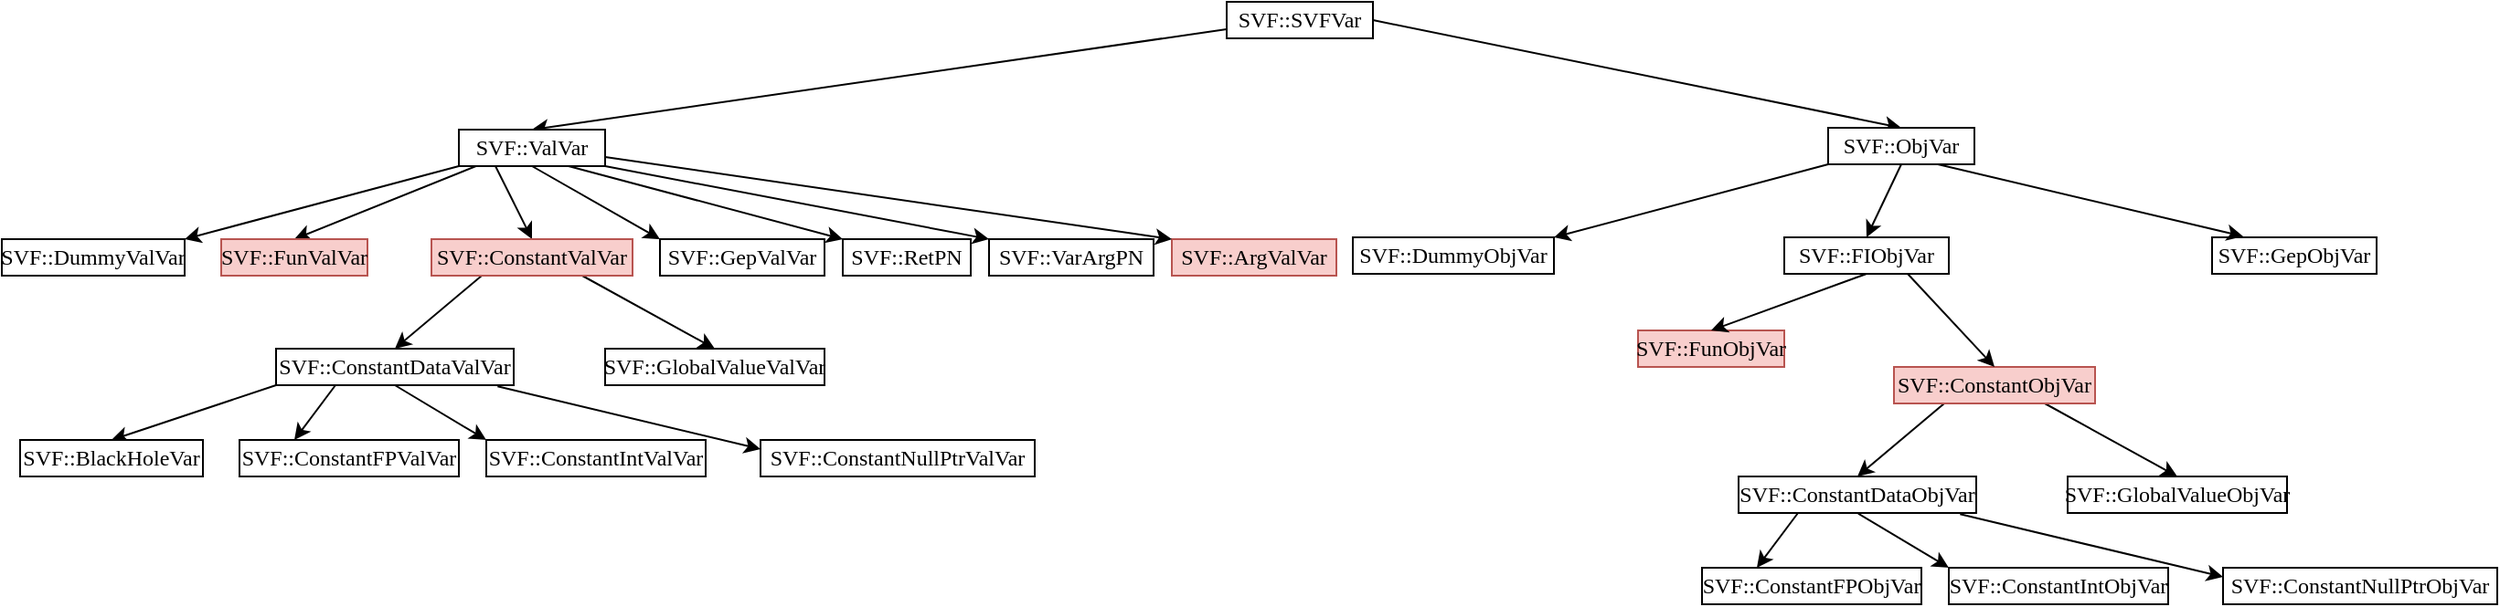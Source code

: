 <mxfile version="24.0.4" type="device">
  <diagram name="第 1 页" id="oaBwvU0hBXUBrq2sIcGb">
    <mxGraphModel dx="1591" dy="1081" grid="1" gridSize="10" guides="1" tooltips="1" connect="1" arrows="1" fold="1" page="1" pageScale="1" pageWidth="3100" pageHeight="1400" math="0" shadow="0">
      <root>
        <mxCell id="0" />
        <mxCell id="1" parent="0" />
        <mxCell id="kdsYvHtpewpyibcica4u-59" style="rounded=0;orthogonalLoop=1;jettySize=auto;html=1;exitX=0;exitY=0.75;exitDx=0;exitDy=0;entryX=0.5;entryY=0;entryDx=0;entryDy=0;" edge="1" parent="1" source="kdsYvHtpewpyibcica4u-2" target="kdsYvHtpewpyibcica4u-3">
          <mxGeometry relative="1" as="geometry" />
        </mxCell>
        <mxCell id="kdsYvHtpewpyibcica4u-60" style="rounded=0;orthogonalLoop=1;jettySize=auto;html=1;exitX=1;exitY=0.5;exitDx=0;exitDy=0;entryX=0.5;entryY=0;entryDx=0;entryDy=0;" edge="1" parent="1" source="kdsYvHtpewpyibcica4u-2" target="kdsYvHtpewpyibcica4u-35">
          <mxGeometry relative="1" as="geometry" />
        </mxCell>
        <mxCell id="kdsYvHtpewpyibcica4u-2" value="&lt;font face=&quot;Linux Libertine&quot;&gt;SVF::SVFVar&lt;/font&gt;" style="rounded=0;whiteSpace=wrap;html=1;" vertex="1" parent="1">
          <mxGeometry x="830" y="370" width="80" height="20" as="geometry" />
        </mxCell>
        <mxCell id="kdsYvHtpewpyibcica4u-13" style="rounded=0;orthogonalLoop=1;jettySize=auto;html=1;exitX=0.14;exitY=0.964;exitDx=0;exitDy=0;entryX=0.5;entryY=0;entryDx=0;entryDy=0;exitPerimeter=0;" edge="1" parent="1" source="kdsYvHtpewpyibcica4u-3" target="kdsYvHtpewpyibcica4u-5">
          <mxGeometry relative="1" as="geometry" />
        </mxCell>
        <mxCell id="kdsYvHtpewpyibcica4u-14" style="rounded=0;orthogonalLoop=1;jettySize=auto;html=1;exitX=0.25;exitY=1;exitDx=0;exitDy=0;entryX=0.5;entryY=0;entryDx=0;entryDy=0;" edge="1" parent="1" source="kdsYvHtpewpyibcica4u-3" target="kdsYvHtpewpyibcica4u-6">
          <mxGeometry relative="1" as="geometry" />
        </mxCell>
        <mxCell id="kdsYvHtpewpyibcica4u-24" style="rounded=0;orthogonalLoop=1;jettySize=auto;html=1;exitX=0.5;exitY=1;exitDx=0;exitDy=0;entryX=0;entryY=0;entryDx=0;entryDy=0;" edge="1" parent="1" source="kdsYvHtpewpyibcica4u-3" target="kdsYvHtpewpyibcica4u-21">
          <mxGeometry relative="1" as="geometry" />
        </mxCell>
        <mxCell id="kdsYvHtpewpyibcica4u-25" style="rounded=0;orthogonalLoop=1;jettySize=auto;html=1;exitX=0.75;exitY=1;exitDx=0;exitDy=0;entryX=0;entryY=0;entryDx=0;entryDy=0;" edge="1" parent="1" source="kdsYvHtpewpyibcica4u-3" target="kdsYvHtpewpyibcica4u-22">
          <mxGeometry relative="1" as="geometry" />
        </mxCell>
        <mxCell id="kdsYvHtpewpyibcica4u-26" style="rounded=0;orthogonalLoop=1;jettySize=auto;html=1;exitX=1;exitY=1;exitDx=0;exitDy=0;entryX=0;entryY=0;entryDx=0;entryDy=0;" edge="1" parent="1" source="kdsYvHtpewpyibcica4u-3" target="kdsYvHtpewpyibcica4u-23">
          <mxGeometry relative="1" as="geometry" />
        </mxCell>
        <mxCell id="kdsYvHtpewpyibcica4u-28" style="rounded=0;orthogonalLoop=1;jettySize=auto;html=1;exitX=0;exitY=1;exitDx=0;exitDy=0;entryX=1;entryY=0;entryDx=0;entryDy=0;" edge="1" parent="1" source="kdsYvHtpewpyibcica4u-3" target="kdsYvHtpewpyibcica4u-27">
          <mxGeometry relative="1" as="geometry" />
        </mxCell>
        <mxCell id="kdsYvHtpewpyibcica4u-3" value="&lt;font face=&quot;Linux Libertine&quot;&gt;SVF::ValVar&lt;/font&gt;" style="rounded=0;whiteSpace=wrap;html=1;" vertex="1" parent="1">
          <mxGeometry x="410" y="440" width="80" height="20" as="geometry" />
        </mxCell>
        <mxCell id="kdsYvHtpewpyibcica4u-5" value="&lt;font face=&quot;Linux Libertine&quot;&gt;SVF::FunValVar&lt;/font&gt;" style="rounded=0;whiteSpace=wrap;html=1;fillColor=#f8cecc;strokeColor=#b85450;" vertex="1" parent="1">
          <mxGeometry x="280" y="500" width="80" height="20" as="geometry" />
        </mxCell>
        <mxCell id="kdsYvHtpewpyibcica4u-15" style="rounded=0;orthogonalLoop=1;jettySize=auto;html=1;exitX=0.25;exitY=1;exitDx=0;exitDy=0;entryX=0.5;entryY=0;entryDx=0;entryDy=0;" edge="1" parent="1" source="kdsYvHtpewpyibcica4u-6" target="kdsYvHtpewpyibcica4u-7">
          <mxGeometry relative="1" as="geometry" />
        </mxCell>
        <mxCell id="kdsYvHtpewpyibcica4u-16" style="rounded=0;orthogonalLoop=1;jettySize=auto;html=1;exitX=0.75;exitY=1;exitDx=0;exitDy=0;entryX=0.5;entryY=0;entryDx=0;entryDy=0;" edge="1" parent="1" source="kdsYvHtpewpyibcica4u-6" target="kdsYvHtpewpyibcica4u-8">
          <mxGeometry relative="1" as="geometry" />
        </mxCell>
        <mxCell id="kdsYvHtpewpyibcica4u-6" value="&lt;font face=&quot;Linux Libertine&quot;&gt;SVF::ConstantValVar&lt;/font&gt;" style="rounded=0;whiteSpace=wrap;html=1;fillColor=#f8cecc;strokeColor=#b85450;" vertex="1" parent="1">
          <mxGeometry x="395" y="500" width="110" height="20" as="geometry" />
        </mxCell>
        <mxCell id="kdsYvHtpewpyibcica4u-17" style="rounded=0;orthogonalLoop=1;jettySize=auto;html=1;exitX=0;exitY=1;exitDx=0;exitDy=0;entryX=0.5;entryY=0;entryDx=0;entryDy=0;" edge="1" parent="1" source="kdsYvHtpewpyibcica4u-7" target="kdsYvHtpewpyibcica4u-9">
          <mxGeometry relative="1" as="geometry" />
        </mxCell>
        <mxCell id="kdsYvHtpewpyibcica4u-18" style="rounded=0;orthogonalLoop=1;jettySize=auto;html=1;exitX=0.25;exitY=1;exitDx=0;exitDy=0;entryX=0.25;entryY=0;entryDx=0;entryDy=0;" edge="1" parent="1" source="kdsYvHtpewpyibcica4u-7" target="kdsYvHtpewpyibcica4u-10">
          <mxGeometry relative="1" as="geometry" />
        </mxCell>
        <mxCell id="kdsYvHtpewpyibcica4u-19" style="rounded=0;orthogonalLoop=1;jettySize=auto;html=1;exitX=0.5;exitY=1;exitDx=0;exitDy=0;entryX=0;entryY=0;entryDx=0;entryDy=0;" edge="1" parent="1" source="kdsYvHtpewpyibcica4u-7" target="kdsYvHtpewpyibcica4u-11">
          <mxGeometry relative="1" as="geometry" />
        </mxCell>
        <mxCell id="kdsYvHtpewpyibcica4u-20" style="rounded=0;orthogonalLoop=1;jettySize=auto;html=1;exitX=0.932;exitY=1.033;exitDx=0;exitDy=0;entryX=0;entryY=0.25;entryDx=0;entryDy=0;exitPerimeter=0;" edge="1" parent="1" source="kdsYvHtpewpyibcica4u-7" target="kdsYvHtpewpyibcica4u-12">
          <mxGeometry relative="1" as="geometry" />
        </mxCell>
        <mxCell id="kdsYvHtpewpyibcica4u-7" value="&lt;font face=&quot;Linux Libertine&quot;&gt;SVF::ConstantDataValVar&lt;/font&gt;" style="rounded=0;whiteSpace=wrap;html=1;" vertex="1" parent="1">
          <mxGeometry x="310" y="560" width="130" height="20" as="geometry" />
        </mxCell>
        <mxCell id="kdsYvHtpewpyibcica4u-8" value="&lt;font face=&quot;Linux Libertine&quot;&gt;SVF::GlobalValueValVar&lt;/font&gt;" style="rounded=0;whiteSpace=wrap;html=1;" vertex="1" parent="1">
          <mxGeometry x="490" y="560" width="120" height="20" as="geometry" />
        </mxCell>
        <mxCell id="kdsYvHtpewpyibcica4u-9" value="&lt;font face=&quot;Linux Libertine&quot;&gt;SVF::BlackHoleVar&lt;/font&gt;" style="rounded=0;whiteSpace=wrap;html=1;" vertex="1" parent="1">
          <mxGeometry x="170" y="610" width="100" height="20" as="geometry" />
        </mxCell>
        <mxCell id="kdsYvHtpewpyibcica4u-10" value="&lt;font face=&quot;Linux Libertine&quot;&gt;SVF::ConstantFPValVar&lt;/font&gt;" style="rounded=0;whiteSpace=wrap;html=1;" vertex="1" parent="1">
          <mxGeometry x="290" y="610" width="120" height="20" as="geometry" />
        </mxCell>
        <mxCell id="kdsYvHtpewpyibcica4u-11" value="&lt;font face=&quot;Linux Libertine&quot;&gt;SVF::ConstantIntValVar&lt;/font&gt;" style="rounded=0;whiteSpace=wrap;html=1;" vertex="1" parent="1">
          <mxGeometry x="425" y="610" width="120" height="20" as="geometry" />
        </mxCell>
        <mxCell id="kdsYvHtpewpyibcica4u-12" value="&lt;font face=&quot;Linux Libertine&quot;&gt;SVF::ConstantNullPtrValVar&lt;/font&gt;" style="rounded=0;whiteSpace=wrap;html=1;" vertex="1" parent="1">
          <mxGeometry x="575" y="610" width="150" height="20" as="geometry" />
        </mxCell>
        <mxCell id="kdsYvHtpewpyibcica4u-21" value="&lt;font face=&quot;Linux Libertine&quot;&gt;SVF::GepValVar&lt;/font&gt;" style="rounded=0;whiteSpace=wrap;html=1;" vertex="1" parent="1">
          <mxGeometry x="520" y="500" width="90" height="20" as="geometry" />
        </mxCell>
        <mxCell id="kdsYvHtpewpyibcica4u-22" value="&lt;font face=&quot;Linux Libertine&quot;&gt;SVF::RetPN&lt;/font&gt;" style="rounded=0;whiteSpace=wrap;html=1;" vertex="1" parent="1">
          <mxGeometry x="620" y="500" width="70" height="20" as="geometry" />
        </mxCell>
        <mxCell id="kdsYvHtpewpyibcica4u-23" value="&lt;font face=&quot;Linux Libertine&quot;&gt;SVF::VarArgPN&lt;/font&gt;" style="rounded=0;whiteSpace=wrap;html=1;" vertex="1" parent="1">
          <mxGeometry x="700" y="500" width="90" height="20" as="geometry" />
        </mxCell>
        <mxCell id="kdsYvHtpewpyibcica4u-27" value="&lt;font face=&quot;Linux Libertine&quot;&gt;SVF::DummyValVar&lt;/font&gt;" style="rounded=0;whiteSpace=wrap;html=1;" vertex="1" parent="1">
          <mxGeometry x="160" y="500" width="100" height="20" as="geometry" />
        </mxCell>
        <mxCell id="kdsYvHtpewpyibcica4u-31" style="rounded=0;orthogonalLoop=1;jettySize=auto;html=1;exitX=0.5;exitY=1;exitDx=0;exitDy=0;entryX=0.5;entryY=0;entryDx=0;entryDy=0;" edge="1" parent="1" source="kdsYvHtpewpyibcica4u-35" target="kdsYvHtpewpyibcica4u-50">
          <mxGeometry relative="1" as="geometry" />
        </mxCell>
        <mxCell id="kdsYvHtpewpyibcica4u-34" style="rounded=0;orthogonalLoop=1;jettySize=auto;html=1;exitX=0;exitY=1;exitDx=0;exitDy=0;entryX=1;entryY=0;entryDx=0;entryDy=0;" edge="1" parent="1" source="kdsYvHtpewpyibcica4u-35" target="kdsYvHtpewpyibcica4u-53">
          <mxGeometry relative="1" as="geometry" />
        </mxCell>
        <mxCell id="kdsYvHtpewpyibcica4u-35" value="&lt;font face=&quot;Linux Libertine&quot;&gt;SVF::ObjVar&lt;/font&gt;" style="rounded=0;whiteSpace=wrap;html=1;" vertex="1" parent="1">
          <mxGeometry x="1159" y="439" width="80" height="20" as="geometry" />
        </mxCell>
        <mxCell id="kdsYvHtpewpyibcica4u-36" value="&lt;font face=&quot;Linux Libertine&quot;&gt;SVF::FunObjVar&lt;/font&gt;" style="rounded=0;whiteSpace=wrap;html=1;fillColor=#f8cecc;strokeColor=#b85450;" vertex="1" parent="1">
          <mxGeometry x="1055" y="550" width="80" height="20" as="geometry" />
        </mxCell>
        <mxCell id="kdsYvHtpewpyibcica4u-37" style="rounded=0;orthogonalLoop=1;jettySize=auto;html=1;exitX=0.25;exitY=1;exitDx=0;exitDy=0;entryX=0.5;entryY=0;entryDx=0;entryDy=0;" edge="1" parent="1" source="kdsYvHtpewpyibcica4u-39" target="kdsYvHtpewpyibcica4u-44">
          <mxGeometry relative="1" as="geometry" />
        </mxCell>
        <mxCell id="kdsYvHtpewpyibcica4u-38" style="rounded=0;orthogonalLoop=1;jettySize=auto;html=1;exitX=0.75;exitY=1;exitDx=0;exitDy=0;entryX=0.5;entryY=0;entryDx=0;entryDy=0;" edge="1" parent="1" source="kdsYvHtpewpyibcica4u-39" target="kdsYvHtpewpyibcica4u-45">
          <mxGeometry relative="1" as="geometry" />
        </mxCell>
        <mxCell id="kdsYvHtpewpyibcica4u-39" value="&lt;font face=&quot;Linux Libertine&quot;&gt;SVF::ConstantObjVar&lt;/font&gt;" style="rounded=0;whiteSpace=wrap;html=1;fillColor=#f8cecc;strokeColor=#b85450;" vertex="1" parent="1">
          <mxGeometry x="1195" y="570" width="110" height="20" as="geometry" />
        </mxCell>
        <mxCell id="kdsYvHtpewpyibcica4u-41" style="rounded=0;orthogonalLoop=1;jettySize=auto;html=1;exitX=0.25;exitY=1;exitDx=0;exitDy=0;entryX=0.25;entryY=0;entryDx=0;entryDy=0;" edge="1" parent="1" source="kdsYvHtpewpyibcica4u-44" target="kdsYvHtpewpyibcica4u-47">
          <mxGeometry relative="1" as="geometry" />
        </mxCell>
        <mxCell id="kdsYvHtpewpyibcica4u-42" style="rounded=0;orthogonalLoop=1;jettySize=auto;html=1;exitX=0.5;exitY=1;exitDx=0;exitDy=0;entryX=0;entryY=0;entryDx=0;entryDy=0;" edge="1" parent="1" source="kdsYvHtpewpyibcica4u-44" target="kdsYvHtpewpyibcica4u-48">
          <mxGeometry relative="1" as="geometry" />
        </mxCell>
        <mxCell id="kdsYvHtpewpyibcica4u-43" style="rounded=0;orthogonalLoop=1;jettySize=auto;html=1;exitX=0.932;exitY=1.033;exitDx=0;exitDy=0;entryX=0;entryY=0.25;entryDx=0;entryDy=0;exitPerimeter=0;" edge="1" parent="1" source="kdsYvHtpewpyibcica4u-44" target="kdsYvHtpewpyibcica4u-49">
          <mxGeometry relative="1" as="geometry" />
        </mxCell>
        <mxCell id="kdsYvHtpewpyibcica4u-44" value="&lt;font face=&quot;Linux Libertine&quot;&gt;SVF::ConstantDataObjVar&lt;/font&gt;" style="rounded=0;whiteSpace=wrap;html=1;" vertex="1" parent="1">
          <mxGeometry x="1110" y="630" width="130" height="20" as="geometry" />
        </mxCell>
        <mxCell id="kdsYvHtpewpyibcica4u-45" value="&lt;font face=&quot;Linux Libertine&quot;&gt;SVF::GlobalValueObjVar&lt;/font&gt;" style="rounded=0;whiteSpace=wrap;html=1;" vertex="1" parent="1">
          <mxGeometry x="1290" y="630" width="120" height="20" as="geometry" />
        </mxCell>
        <mxCell id="kdsYvHtpewpyibcica4u-47" value="&lt;font face=&quot;Linux Libertine&quot;&gt;SVF::ConstantFPObjVar&lt;/font&gt;" style="rounded=0;whiteSpace=wrap;html=1;" vertex="1" parent="1">
          <mxGeometry x="1090" y="680" width="120" height="20" as="geometry" />
        </mxCell>
        <mxCell id="kdsYvHtpewpyibcica4u-48" value="&lt;font face=&quot;Linux Libertine&quot;&gt;SVF::ConstantIntObjVar&lt;/font&gt;" style="rounded=0;whiteSpace=wrap;html=1;" vertex="1" parent="1">
          <mxGeometry x="1225" y="680" width="120" height="20" as="geometry" />
        </mxCell>
        <mxCell id="kdsYvHtpewpyibcica4u-49" value="&lt;font face=&quot;Linux Libertine&quot;&gt;SVF::ConstantNullPtrObjVar&lt;/font&gt;" style="rounded=0;whiteSpace=wrap;html=1;" vertex="1" parent="1">
          <mxGeometry x="1375" y="680" width="150" height="20" as="geometry" />
        </mxCell>
        <mxCell id="kdsYvHtpewpyibcica4u-61" style="rounded=0;orthogonalLoop=1;jettySize=auto;html=1;exitX=0.5;exitY=1;exitDx=0;exitDy=0;entryX=0.5;entryY=0;entryDx=0;entryDy=0;" edge="1" parent="1" source="kdsYvHtpewpyibcica4u-50" target="kdsYvHtpewpyibcica4u-36">
          <mxGeometry relative="1" as="geometry" />
        </mxCell>
        <mxCell id="kdsYvHtpewpyibcica4u-62" style="rounded=0;orthogonalLoop=1;jettySize=auto;html=1;exitX=0.75;exitY=1;exitDx=0;exitDy=0;entryX=0.5;entryY=0;entryDx=0;entryDy=0;" edge="1" parent="1" source="kdsYvHtpewpyibcica4u-50" target="kdsYvHtpewpyibcica4u-39">
          <mxGeometry relative="1" as="geometry" />
        </mxCell>
        <mxCell id="kdsYvHtpewpyibcica4u-50" value="&lt;font face=&quot;Linux Libertine&quot;&gt;SVF::FIObjVar&lt;/font&gt;" style="rounded=0;whiteSpace=wrap;html=1;" vertex="1" parent="1">
          <mxGeometry x="1135" y="499" width="90" height="20" as="geometry" />
        </mxCell>
        <mxCell id="kdsYvHtpewpyibcica4u-53" value="&lt;font face=&quot;Linux Libertine&quot;&gt;SVF::DummyObjVar&lt;/font&gt;" style="rounded=0;whiteSpace=wrap;html=1;" vertex="1" parent="1">
          <mxGeometry x="899" y="499" width="110" height="20" as="geometry" />
        </mxCell>
        <mxCell id="kdsYvHtpewpyibcica4u-54" value="&lt;font face=&quot;Linux Libertine&quot;&gt;SVF::ArgValVar&lt;/font&gt;" style="rounded=0;whiteSpace=wrap;html=1;fillColor=#f8cecc;strokeColor=#b85450;" vertex="1" parent="1">
          <mxGeometry x="800" y="500" width="90" height="20" as="geometry" />
        </mxCell>
        <mxCell id="kdsYvHtpewpyibcica4u-55" style="rounded=0;orthogonalLoop=1;jettySize=auto;html=1;exitX=1;exitY=0.75;exitDx=0;exitDy=0;entryX=0;entryY=0;entryDx=0;entryDy=0;" edge="1" parent="1" source="kdsYvHtpewpyibcica4u-3" target="kdsYvHtpewpyibcica4u-54">
          <mxGeometry relative="1" as="geometry">
            <mxPoint x="500" y="470" as="sourcePoint" />
            <mxPoint x="710" y="510" as="targetPoint" />
          </mxGeometry>
        </mxCell>
        <mxCell id="kdsYvHtpewpyibcica4u-56" value="&lt;font face=&quot;Linux Libertine&quot;&gt;SVF::GepObjVar&lt;/font&gt;" style="rounded=0;whiteSpace=wrap;html=1;" vertex="1" parent="1">
          <mxGeometry x="1369" y="499" width="90" height="20" as="geometry" />
        </mxCell>
        <mxCell id="kdsYvHtpewpyibcica4u-57" style="rounded=0;orthogonalLoop=1;jettySize=auto;html=1;exitX=0.75;exitY=1;exitDx=0;exitDy=0;entryX=0.189;entryY=-0.025;entryDx=0;entryDy=0;entryPerimeter=0;" edge="1" parent="1" source="kdsYvHtpewpyibcica4u-35" target="kdsYvHtpewpyibcica4u-56">
          <mxGeometry relative="1" as="geometry" />
        </mxCell>
      </root>
    </mxGraphModel>
  </diagram>
</mxfile>
